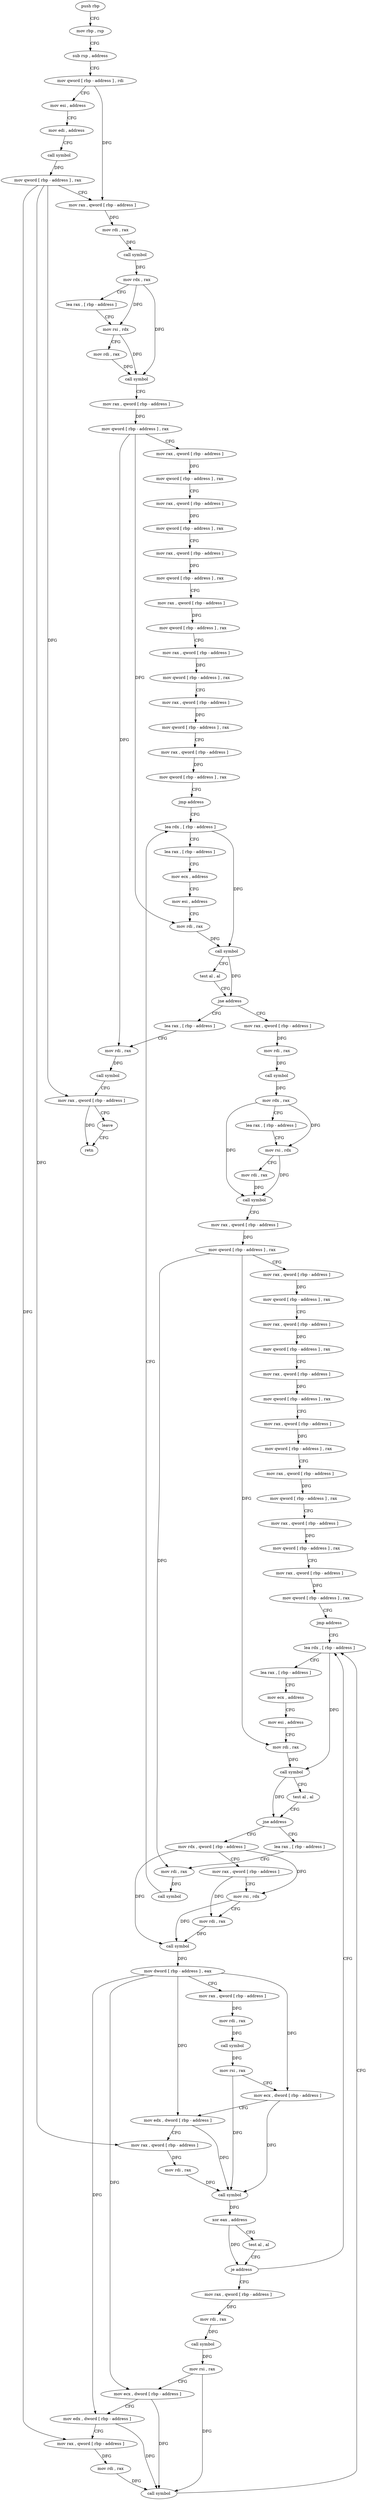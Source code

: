 digraph "func" {
"4221015" [label = "push rbp" ]
"4221016" [label = "mov rbp , rsp" ]
"4221019" [label = "sub rsp , address" ]
"4221026" [label = "mov qword [ rbp - address ] , rdi" ]
"4221033" [label = "mov esi , address" ]
"4221038" [label = "mov edi , address" ]
"4221043" [label = "call symbol" ]
"4221048" [label = "mov qword [ rbp - address ] , rax" ]
"4221052" [label = "mov rax , qword [ rbp - address ]" ]
"4221059" [label = "mov rdi , rax" ]
"4221062" [label = "call symbol" ]
"4221067" [label = "mov rdx , rax" ]
"4221070" [label = "lea rax , [ rbp - address ]" ]
"4221077" [label = "mov rsi , rdx" ]
"4221080" [label = "mov rdi , rax" ]
"4221083" [label = "call symbol" ]
"4221088" [label = "mov rax , qword [ rbp - address ]" ]
"4221095" [label = "mov qword [ rbp - address ] , rax" ]
"4221099" [label = "mov rax , qword [ rbp - address ]" ]
"4221106" [label = "mov qword [ rbp - address ] , rax" ]
"4221110" [label = "mov rax , qword [ rbp - address ]" ]
"4221117" [label = "mov qword [ rbp - address ] , rax" ]
"4221121" [label = "mov rax , qword [ rbp - address ]" ]
"4221128" [label = "mov qword [ rbp - address ] , rax" ]
"4221132" [label = "mov rax , qword [ rbp - address ]" ]
"4221139" [label = "mov qword [ rbp - address ] , rax" ]
"4221143" [label = "mov rax , qword [ rbp - address ]" ]
"4221150" [label = "mov qword [ rbp - address ] , rax" ]
"4221154" [label = "mov rax , qword [ rbp - address ]" ]
"4221161" [label = "mov qword [ rbp - address ] , rax" ]
"4221165" [label = "mov rax , qword [ rbp - address ]" ]
"4221172" [label = "mov qword [ rbp - address ] , rax" ]
"4221176" [label = "jmp address" ]
"4221475" [label = "lea rdx , [ rbp - address ]" ]
"4221482" [label = "lea rax , [ rbp - address ]" ]
"4221486" [label = "mov ecx , address" ]
"4221491" [label = "mov esi , address" ]
"4221496" [label = "mov rdi , rax" ]
"4221499" [label = "call symbol" ]
"4221504" [label = "test al , al" ]
"4221506" [label = "jne address" ]
"4221181" [label = "mov rax , qword [ rbp - address ]" ]
"4221512" [label = "lea rax , [ rbp - address ]" ]
"4221188" [label = "mov rdi , rax" ]
"4221191" [label = "call symbol" ]
"4221196" [label = "mov rdx , rax" ]
"4221199" [label = "lea rax , [ rbp - address ]" ]
"4221206" [label = "mov rsi , rdx" ]
"4221209" [label = "mov rdi , rax" ]
"4221212" [label = "call symbol" ]
"4221217" [label = "mov rax , qword [ rbp - address ]" ]
"4221224" [label = "mov qword [ rbp - address ] , rax" ]
"4221231" [label = "mov rax , qword [ rbp - address ]" ]
"4221238" [label = "mov qword [ rbp - address ] , rax" ]
"4221245" [label = "mov rax , qword [ rbp - address ]" ]
"4221252" [label = "mov qword [ rbp - address ] , rax" ]
"4221256" [label = "mov rax , qword [ rbp - address ]" ]
"4221263" [label = "mov qword [ rbp - address ] , rax" ]
"4221267" [label = "mov rax , qword [ rbp - address ]" ]
"4221274" [label = "mov qword [ rbp - address ] , rax" ]
"4221278" [label = "mov rax , qword [ rbp - address ]" ]
"4221285" [label = "mov qword [ rbp - address ] , rax" ]
"4221289" [label = "mov rax , qword [ rbp - address ]" ]
"4221296" [label = "mov qword [ rbp - address ] , rax" ]
"4221300" [label = "mov rax , qword [ rbp - address ]" ]
"4221307" [label = "mov qword [ rbp - address ] , rax" ]
"4221311" [label = "jmp address" ]
"4221420" [label = "lea rdx , [ rbp - address ]" ]
"4221516" [label = "mov rdi , rax" ]
"4221519" [label = "call symbol" ]
"4221524" [label = "mov rax , qword [ rbp - address ]" ]
"4221528" [label = "leave" ]
"4221529" [label = "retn" ]
"4221427" [label = "lea rax , [ rbp - address ]" ]
"4221434" [label = "mov ecx , address" ]
"4221439" [label = "mov esi , address" ]
"4221444" [label = "mov rdi , rax" ]
"4221447" [label = "call symbol" ]
"4221452" [label = "test al , al" ]
"4221454" [label = "jne address" ]
"4221313" [label = "mov rdx , qword [ rbp - address ]" ]
"4221460" [label = "lea rax , [ rbp - address ]" ]
"4221320" [label = "mov rax , qword [ rbp - address ]" ]
"4221327" [label = "mov rsi , rdx" ]
"4221330" [label = "mov rdi , rax" ]
"4221333" [label = "call symbol" ]
"4221338" [label = "mov dword [ rbp - address ] , eax" ]
"4221341" [label = "mov rax , qword [ rbp - address ]" ]
"4221348" [label = "mov rdi , rax" ]
"4221351" [label = "call symbol" ]
"4221356" [label = "mov rsi , rax" ]
"4221359" [label = "mov ecx , dword [ rbp - address ]" ]
"4221362" [label = "mov edx , dword [ rbp - address ]" ]
"4221365" [label = "mov rax , qword [ rbp - address ]" ]
"4221369" [label = "mov rdi , rax" ]
"4221372" [label = "call symbol" ]
"4221377" [label = "xor eax , address" ]
"4221380" [label = "test al , al" ]
"4221382" [label = "je address" ]
"4221384" [label = "mov rax , qword [ rbp - address ]" ]
"4221467" [label = "mov rdi , rax" ]
"4221470" [label = "call symbol" ]
"4221391" [label = "mov rdi , rax" ]
"4221394" [label = "call symbol" ]
"4221399" [label = "mov rsi , rax" ]
"4221402" [label = "mov ecx , dword [ rbp - address ]" ]
"4221405" [label = "mov edx , dword [ rbp - address ]" ]
"4221408" [label = "mov rax , qword [ rbp - address ]" ]
"4221412" [label = "mov rdi , rax" ]
"4221415" [label = "call symbol" ]
"4221015" -> "4221016" [ label = "CFG" ]
"4221016" -> "4221019" [ label = "CFG" ]
"4221019" -> "4221026" [ label = "CFG" ]
"4221026" -> "4221033" [ label = "CFG" ]
"4221026" -> "4221052" [ label = "DFG" ]
"4221033" -> "4221038" [ label = "CFG" ]
"4221038" -> "4221043" [ label = "CFG" ]
"4221043" -> "4221048" [ label = "DFG" ]
"4221048" -> "4221052" [ label = "CFG" ]
"4221048" -> "4221524" [ label = "DFG" ]
"4221048" -> "4221365" [ label = "DFG" ]
"4221048" -> "4221408" [ label = "DFG" ]
"4221052" -> "4221059" [ label = "DFG" ]
"4221059" -> "4221062" [ label = "DFG" ]
"4221062" -> "4221067" [ label = "DFG" ]
"4221067" -> "4221070" [ label = "CFG" ]
"4221067" -> "4221077" [ label = "DFG" ]
"4221067" -> "4221083" [ label = "DFG" ]
"4221070" -> "4221077" [ label = "CFG" ]
"4221077" -> "4221080" [ label = "CFG" ]
"4221077" -> "4221083" [ label = "DFG" ]
"4221080" -> "4221083" [ label = "DFG" ]
"4221083" -> "4221088" [ label = "CFG" ]
"4221088" -> "4221095" [ label = "DFG" ]
"4221095" -> "4221099" [ label = "CFG" ]
"4221095" -> "4221496" [ label = "DFG" ]
"4221095" -> "4221516" [ label = "DFG" ]
"4221099" -> "4221106" [ label = "DFG" ]
"4221106" -> "4221110" [ label = "CFG" ]
"4221110" -> "4221117" [ label = "DFG" ]
"4221117" -> "4221121" [ label = "CFG" ]
"4221121" -> "4221128" [ label = "DFG" ]
"4221128" -> "4221132" [ label = "CFG" ]
"4221132" -> "4221139" [ label = "DFG" ]
"4221139" -> "4221143" [ label = "CFG" ]
"4221143" -> "4221150" [ label = "DFG" ]
"4221150" -> "4221154" [ label = "CFG" ]
"4221154" -> "4221161" [ label = "DFG" ]
"4221161" -> "4221165" [ label = "CFG" ]
"4221165" -> "4221172" [ label = "DFG" ]
"4221172" -> "4221176" [ label = "CFG" ]
"4221176" -> "4221475" [ label = "CFG" ]
"4221475" -> "4221482" [ label = "CFG" ]
"4221475" -> "4221499" [ label = "DFG" ]
"4221482" -> "4221486" [ label = "CFG" ]
"4221486" -> "4221491" [ label = "CFG" ]
"4221491" -> "4221496" [ label = "CFG" ]
"4221496" -> "4221499" [ label = "DFG" ]
"4221499" -> "4221504" [ label = "CFG" ]
"4221499" -> "4221506" [ label = "DFG" ]
"4221504" -> "4221506" [ label = "CFG" ]
"4221506" -> "4221181" [ label = "CFG" ]
"4221506" -> "4221512" [ label = "CFG" ]
"4221181" -> "4221188" [ label = "DFG" ]
"4221512" -> "4221516" [ label = "CFG" ]
"4221188" -> "4221191" [ label = "DFG" ]
"4221191" -> "4221196" [ label = "DFG" ]
"4221196" -> "4221199" [ label = "CFG" ]
"4221196" -> "4221206" [ label = "DFG" ]
"4221196" -> "4221212" [ label = "DFG" ]
"4221199" -> "4221206" [ label = "CFG" ]
"4221206" -> "4221209" [ label = "CFG" ]
"4221206" -> "4221212" [ label = "DFG" ]
"4221209" -> "4221212" [ label = "DFG" ]
"4221212" -> "4221217" [ label = "CFG" ]
"4221217" -> "4221224" [ label = "DFG" ]
"4221224" -> "4221231" [ label = "CFG" ]
"4221224" -> "4221444" [ label = "DFG" ]
"4221224" -> "4221467" [ label = "DFG" ]
"4221231" -> "4221238" [ label = "DFG" ]
"4221238" -> "4221245" [ label = "CFG" ]
"4221245" -> "4221252" [ label = "DFG" ]
"4221252" -> "4221256" [ label = "CFG" ]
"4221256" -> "4221263" [ label = "DFG" ]
"4221263" -> "4221267" [ label = "CFG" ]
"4221267" -> "4221274" [ label = "DFG" ]
"4221274" -> "4221278" [ label = "CFG" ]
"4221278" -> "4221285" [ label = "DFG" ]
"4221285" -> "4221289" [ label = "CFG" ]
"4221289" -> "4221296" [ label = "DFG" ]
"4221296" -> "4221300" [ label = "CFG" ]
"4221300" -> "4221307" [ label = "DFG" ]
"4221307" -> "4221311" [ label = "CFG" ]
"4221311" -> "4221420" [ label = "CFG" ]
"4221420" -> "4221427" [ label = "CFG" ]
"4221420" -> "4221447" [ label = "DFG" ]
"4221516" -> "4221519" [ label = "DFG" ]
"4221519" -> "4221524" [ label = "CFG" ]
"4221524" -> "4221528" [ label = "CFG" ]
"4221524" -> "4221529" [ label = "DFG" ]
"4221528" -> "4221529" [ label = "CFG" ]
"4221427" -> "4221434" [ label = "CFG" ]
"4221434" -> "4221439" [ label = "CFG" ]
"4221439" -> "4221444" [ label = "CFG" ]
"4221444" -> "4221447" [ label = "DFG" ]
"4221447" -> "4221452" [ label = "CFG" ]
"4221447" -> "4221454" [ label = "DFG" ]
"4221452" -> "4221454" [ label = "CFG" ]
"4221454" -> "4221313" [ label = "CFG" ]
"4221454" -> "4221460" [ label = "CFG" ]
"4221313" -> "4221320" [ label = "CFG" ]
"4221313" -> "4221327" [ label = "DFG" ]
"4221313" -> "4221333" [ label = "DFG" ]
"4221460" -> "4221467" [ label = "CFG" ]
"4221320" -> "4221327" [ label = "CFG" ]
"4221320" -> "4221330" [ label = "DFG" ]
"4221327" -> "4221330" [ label = "CFG" ]
"4221327" -> "4221333" [ label = "DFG" ]
"4221330" -> "4221333" [ label = "DFG" ]
"4221333" -> "4221338" [ label = "DFG" ]
"4221338" -> "4221341" [ label = "CFG" ]
"4221338" -> "4221359" [ label = "DFG" ]
"4221338" -> "4221362" [ label = "DFG" ]
"4221338" -> "4221402" [ label = "DFG" ]
"4221338" -> "4221405" [ label = "DFG" ]
"4221341" -> "4221348" [ label = "DFG" ]
"4221348" -> "4221351" [ label = "DFG" ]
"4221351" -> "4221356" [ label = "DFG" ]
"4221356" -> "4221359" [ label = "CFG" ]
"4221356" -> "4221372" [ label = "DFG" ]
"4221359" -> "4221362" [ label = "CFG" ]
"4221359" -> "4221372" [ label = "DFG" ]
"4221362" -> "4221365" [ label = "CFG" ]
"4221362" -> "4221372" [ label = "DFG" ]
"4221365" -> "4221369" [ label = "DFG" ]
"4221369" -> "4221372" [ label = "DFG" ]
"4221372" -> "4221377" [ label = "DFG" ]
"4221377" -> "4221380" [ label = "CFG" ]
"4221377" -> "4221382" [ label = "DFG" ]
"4221380" -> "4221382" [ label = "CFG" ]
"4221382" -> "4221420" [ label = "CFG" ]
"4221382" -> "4221384" [ label = "CFG" ]
"4221384" -> "4221391" [ label = "DFG" ]
"4221467" -> "4221470" [ label = "DFG" ]
"4221470" -> "4221475" [ label = "CFG" ]
"4221391" -> "4221394" [ label = "DFG" ]
"4221394" -> "4221399" [ label = "DFG" ]
"4221399" -> "4221402" [ label = "CFG" ]
"4221399" -> "4221415" [ label = "DFG" ]
"4221402" -> "4221405" [ label = "CFG" ]
"4221402" -> "4221415" [ label = "DFG" ]
"4221405" -> "4221408" [ label = "CFG" ]
"4221405" -> "4221415" [ label = "DFG" ]
"4221408" -> "4221412" [ label = "DFG" ]
"4221412" -> "4221415" [ label = "DFG" ]
"4221415" -> "4221420" [ label = "CFG" ]
}
